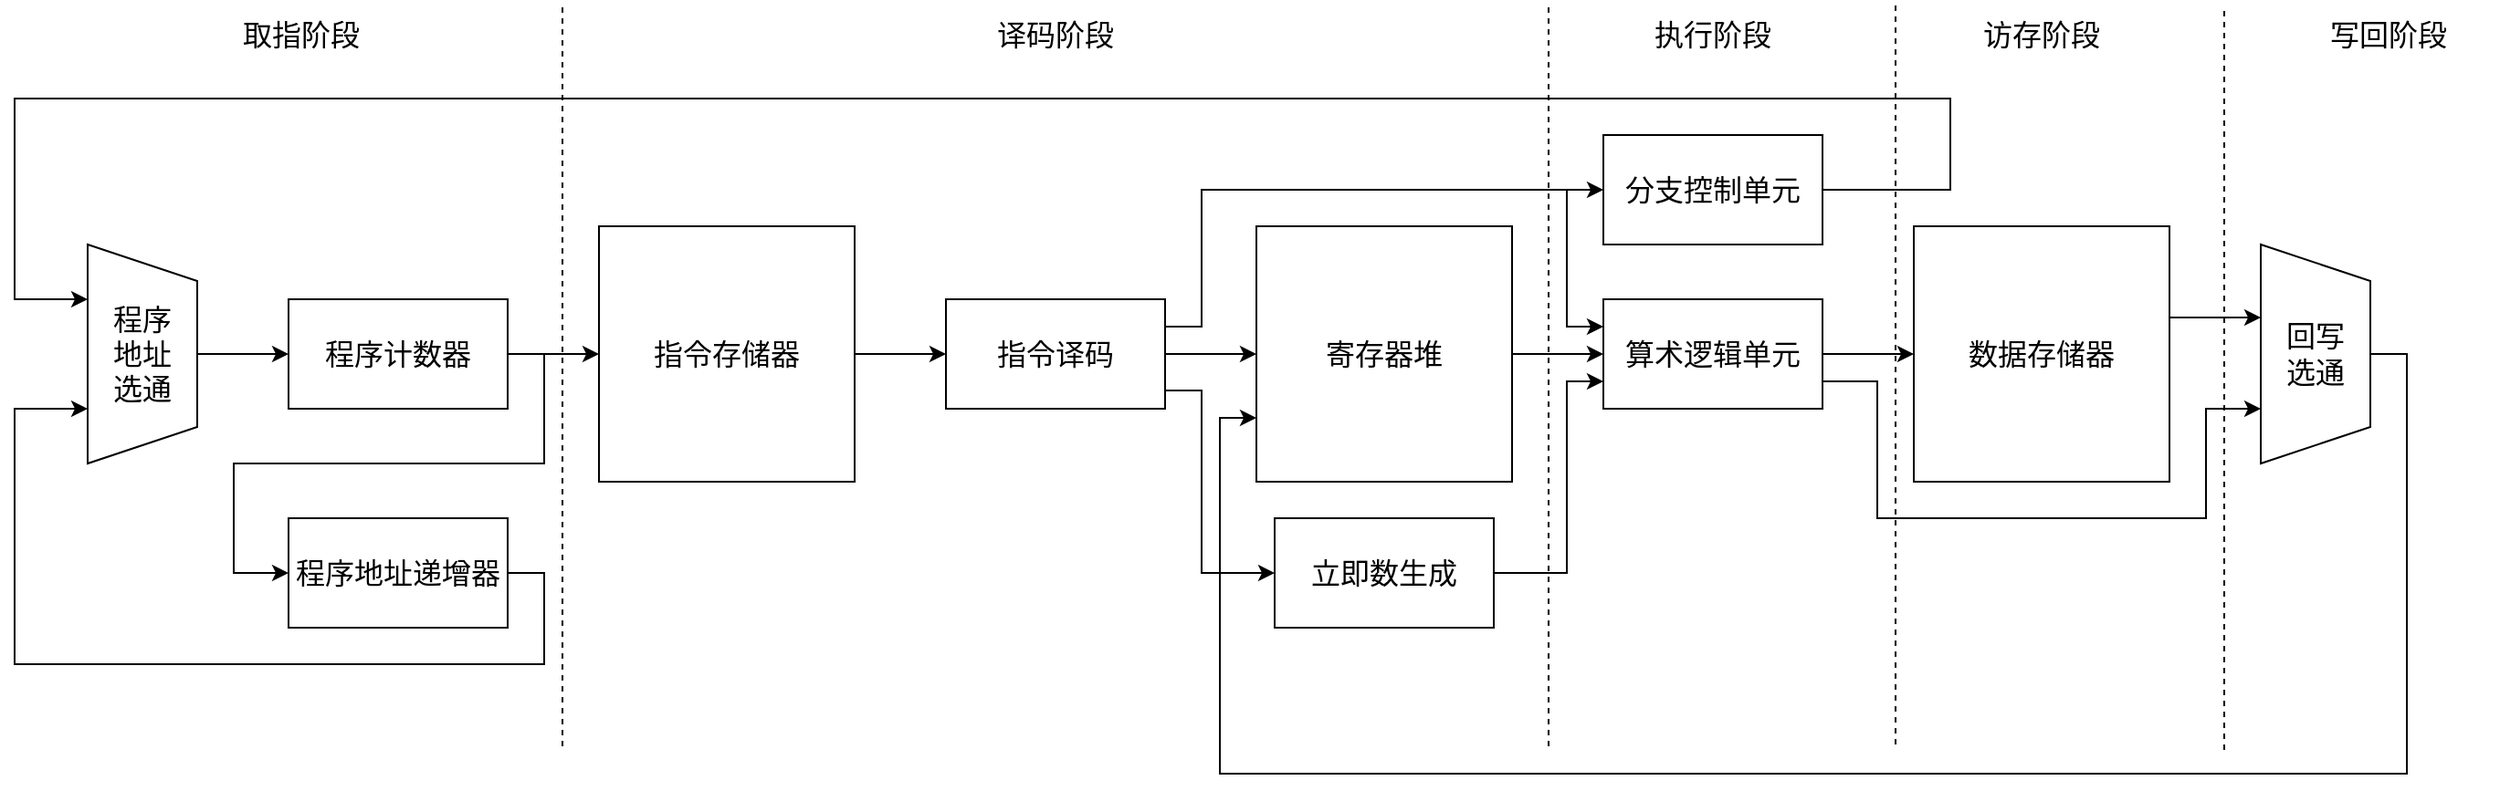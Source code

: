 <mxfile version="17.1.3" type="github">
  <diagram id="-2yhpJCkZR2bGL4vZhdu" name="Page-1">
    <mxGraphModel dx="2253" dy="1952" grid="1" gridSize="10" guides="1" tooltips="1" connect="1" arrows="1" fold="1" page="1" pageScale="1" pageWidth="827" pageHeight="1169" math="0" shadow="0">
      <root>
        <mxCell id="0" />
        <mxCell id="1" parent="0" />
        <mxCell id="5vCJ_8o0VIMFx-cSBBm2-9" style="edgeStyle=orthogonalEdgeStyle;rounded=0;orthogonalLoop=1;jettySize=auto;html=1;exitX=1;exitY=0.5;exitDx=0;exitDy=0;entryX=0;entryY=0.5;entryDx=0;entryDy=0;fontFamily=Helvetica;fontSize=16;" edge="1" parent="1" source="5vCJ_8o0VIMFx-cSBBm2-7" target="5vCJ_8o0VIMFx-cSBBm2-8">
          <mxGeometry relative="1" as="geometry" />
        </mxCell>
        <mxCell id="5vCJ_8o0VIMFx-cSBBm2-34" style="edgeStyle=orthogonalEdgeStyle;rounded=0;orthogonalLoop=1;jettySize=auto;html=1;exitX=1;exitY=0.5;exitDx=0;exitDy=0;entryX=0;entryY=0.5;entryDx=0;entryDy=0;fontFamily=Helvetica;fontSize=16;" edge="1" parent="1" source="5vCJ_8o0VIMFx-cSBBm2-7" target="5vCJ_8o0VIMFx-cSBBm2-33">
          <mxGeometry relative="1" as="geometry">
            <Array as="points">
              <mxPoint x="210" y="190" />
              <mxPoint x="210" y="250" />
              <mxPoint x="40" y="250" />
              <mxPoint x="40" y="310" />
            </Array>
          </mxGeometry>
        </mxCell>
        <mxCell id="5vCJ_8o0VIMFx-cSBBm2-7" value="程序计数器" style="rounded=0;whiteSpace=wrap;html=1;strokeWidth=1;fontFamily=Helvetica;fontSize=16;" vertex="1" parent="1">
          <mxGeometry x="70" y="160" width="120" height="60" as="geometry" />
        </mxCell>
        <mxCell id="5vCJ_8o0VIMFx-cSBBm2-12" style="edgeStyle=orthogonalEdgeStyle;rounded=0;orthogonalLoop=1;jettySize=auto;html=1;exitX=1;exitY=0.5;exitDx=0;exitDy=0;fontFamily=Helvetica;fontSize=16;" edge="1" parent="1" source="5vCJ_8o0VIMFx-cSBBm2-8" target="5vCJ_8o0VIMFx-cSBBm2-11">
          <mxGeometry relative="1" as="geometry" />
        </mxCell>
        <mxCell id="5vCJ_8o0VIMFx-cSBBm2-8" value="指令存储器&lt;br&gt;" style="whiteSpace=wrap;html=1;aspect=fixed;fontFamily=Helvetica;fontSize=16;strokeWidth=1;" vertex="1" parent="1">
          <mxGeometry x="240" y="120" width="140" height="140" as="geometry" />
        </mxCell>
        <mxCell id="5vCJ_8o0VIMFx-cSBBm2-16" value="" style="edgeStyle=orthogonalEdgeStyle;rounded=0;orthogonalLoop=1;jettySize=auto;html=1;fontFamily=Helvetica;fontSize=16;" edge="1" parent="1" source="5vCJ_8o0VIMFx-cSBBm2-10" target="5vCJ_8o0VIMFx-cSBBm2-13">
          <mxGeometry relative="1" as="geometry" />
        </mxCell>
        <mxCell id="5vCJ_8o0VIMFx-cSBBm2-10" value="寄存器堆&lt;br&gt;" style="whiteSpace=wrap;html=1;aspect=fixed;fontFamily=Helvetica;fontSize=16;strokeWidth=1;" vertex="1" parent="1">
          <mxGeometry x="600" y="120" width="140" height="140" as="geometry" />
        </mxCell>
        <mxCell id="5vCJ_8o0VIMFx-cSBBm2-15" style="edgeStyle=orthogonalEdgeStyle;rounded=0;orthogonalLoop=1;jettySize=auto;html=1;exitX=1;exitY=0.5;exitDx=0;exitDy=0;entryX=0;entryY=0.5;entryDx=0;entryDy=0;fontFamily=Helvetica;fontSize=16;" edge="1" parent="1" source="5vCJ_8o0VIMFx-cSBBm2-11" target="5vCJ_8o0VIMFx-cSBBm2-10">
          <mxGeometry relative="1" as="geometry" />
        </mxCell>
        <mxCell id="5vCJ_8o0VIMFx-cSBBm2-20" style="edgeStyle=orthogonalEdgeStyle;rounded=0;orthogonalLoop=1;jettySize=auto;html=1;entryX=0;entryY=0.5;entryDx=0;entryDy=0;fontFamily=Helvetica;fontSize=16;exitX=1;exitY=0.75;exitDx=0;exitDy=0;" edge="1" parent="1" source="5vCJ_8o0VIMFx-cSBBm2-11" target="5vCJ_8o0VIMFx-cSBBm2-19">
          <mxGeometry relative="1" as="geometry">
            <mxPoint x="550" y="220" as="sourcePoint" />
            <Array as="points">
              <mxPoint x="550" y="210" />
              <mxPoint x="570" y="210" />
              <mxPoint x="570" y="310" />
            </Array>
          </mxGeometry>
        </mxCell>
        <mxCell id="5vCJ_8o0VIMFx-cSBBm2-22" style="edgeStyle=orthogonalEdgeStyle;rounded=0;orthogonalLoop=1;jettySize=auto;html=1;exitX=1;exitY=0.25;exitDx=0;exitDy=0;fontFamily=Helvetica;fontSize=16;entryX=0;entryY=0.25;entryDx=0;entryDy=0;" edge="1" parent="1" source="5vCJ_8o0VIMFx-cSBBm2-11" target="5vCJ_8o0VIMFx-cSBBm2-13">
          <mxGeometry relative="1" as="geometry">
            <mxPoint x="570" y="90" as="targetPoint" />
            <Array as="points">
              <mxPoint x="570" y="175" />
              <mxPoint x="570" y="100" />
              <mxPoint x="770" y="100" />
              <mxPoint x="770" y="175" />
            </Array>
          </mxGeometry>
        </mxCell>
        <mxCell id="5vCJ_8o0VIMFx-cSBBm2-37" style="edgeStyle=orthogonalEdgeStyle;rounded=0;orthogonalLoop=1;jettySize=auto;html=1;exitX=1;exitY=0.25;exitDx=0;exitDy=0;entryX=0;entryY=0.5;entryDx=0;entryDy=0;fontFamily=Helvetica;fontSize=16;" edge="1" parent="1" source="5vCJ_8o0VIMFx-cSBBm2-11" target="5vCJ_8o0VIMFx-cSBBm2-36">
          <mxGeometry relative="1" as="geometry">
            <Array as="points">
              <mxPoint x="570" y="175" />
              <mxPoint x="570" y="100" />
            </Array>
          </mxGeometry>
        </mxCell>
        <mxCell id="5vCJ_8o0VIMFx-cSBBm2-11" value="指令译码" style="rounded=0;whiteSpace=wrap;html=1;fontFamily=Helvetica;fontSize=16;strokeWidth=1;" vertex="1" parent="1">
          <mxGeometry x="430" y="160" width="120" height="60" as="geometry" />
        </mxCell>
        <mxCell id="5vCJ_8o0VIMFx-cSBBm2-17" value="" style="edgeStyle=orthogonalEdgeStyle;rounded=0;orthogonalLoop=1;jettySize=auto;html=1;fontFamily=Helvetica;fontSize=16;" edge="1" parent="1" source="5vCJ_8o0VIMFx-cSBBm2-13" target="5vCJ_8o0VIMFx-cSBBm2-14">
          <mxGeometry relative="1" as="geometry" />
        </mxCell>
        <mxCell id="5vCJ_8o0VIMFx-cSBBm2-29" style="edgeStyle=orthogonalEdgeStyle;rounded=0;orthogonalLoop=1;jettySize=auto;html=1;exitX=1;exitY=0.75;exitDx=0;exitDy=0;fontFamily=Helvetica;fontSize=16;entryX=0.75;entryY=1;entryDx=0;entryDy=0;" edge="1" parent="1" source="5vCJ_8o0VIMFx-cSBBm2-13" target="5vCJ_8o0VIMFx-cSBBm2-27">
          <mxGeometry relative="1" as="geometry">
            <mxPoint x="940" y="310" as="targetPoint" />
            <Array as="points">
              <mxPoint x="940" y="205" />
              <mxPoint x="940" y="280" />
              <mxPoint x="1120" y="280" />
              <mxPoint x="1120" y="220" />
            </Array>
          </mxGeometry>
        </mxCell>
        <mxCell id="5vCJ_8o0VIMFx-cSBBm2-13" value="算术逻辑单元" style="rounded=0;whiteSpace=wrap;html=1;fontFamily=Helvetica;fontSize=16;strokeWidth=1;" vertex="1" parent="1">
          <mxGeometry x="790" y="160" width="120" height="60" as="geometry" />
        </mxCell>
        <mxCell id="5vCJ_8o0VIMFx-cSBBm2-28" value="" style="edgeStyle=orthogonalEdgeStyle;rounded=0;orthogonalLoop=1;jettySize=auto;html=1;fontFamily=Helvetica;fontSize=16;" edge="1" parent="1" source="5vCJ_8o0VIMFx-cSBBm2-14" target="5vCJ_8o0VIMFx-cSBBm2-27">
          <mxGeometry relative="1" as="geometry">
            <Array as="points">
              <mxPoint x="1120" y="170" />
              <mxPoint x="1120" y="170" />
            </Array>
          </mxGeometry>
        </mxCell>
        <mxCell id="5vCJ_8o0VIMFx-cSBBm2-14" value="数据存储器" style="whiteSpace=wrap;html=1;aspect=fixed;fontFamily=Helvetica;fontSize=16;strokeWidth=1;" vertex="1" parent="1">
          <mxGeometry x="960" y="120" width="140" height="140" as="geometry" />
        </mxCell>
        <mxCell id="5vCJ_8o0VIMFx-cSBBm2-21" style="edgeStyle=orthogonalEdgeStyle;rounded=0;orthogonalLoop=1;jettySize=auto;html=1;exitX=1;exitY=0.5;exitDx=0;exitDy=0;entryX=0;entryY=0.75;entryDx=0;entryDy=0;fontFamily=Helvetica;fontSize=16;" edge="1" parent="1" source="5vCJ_8o0VIMFx-cSBBm2-19" target="5vCJ_8o0VIMFx-cSBBm2-13">
          <mxGeometry relative="1" as="geometry">
            <Array as="points">
              <mxPoint x="770" y="310" />
              <mxPoint x="770" y="205" />
            </Array>
          </mxGeometry>
        </mxCell>
        <mxCell id="5vCJ_8o0VIMFx-cSBBm2-19" value="立即数生成" style="rounded=0;whiteSpace=wrap;html=1;fontFamily=Helvetica;fontSize=16;strokeWidth=1;" vertex="1" parent="1">
          <mxGeometry x="610" y="280" width="120" height="60" as="geometry" />
        </mxCell>
        <mxCell id="5vCJ_8o0VIMFx-cSBBm2-30" style="edgeStyle=orthogonalEdgeStyle;rounded=0;orthogonalLoop=1;jettySize=auto;html=1;exitX=0.5;exitY=0;exitDx=0;exitDy=0;entryX=0;entryY=0.75;entryDx=0;entryDy=0;fontFamily=Helvetica;fontSize=16;" edge="1" parent="1" source="5vCJ_8o0VIMFx-cSBBm2-27" target="5vCJ_8o0VIMFx-cSBBm2-10">
          <mxGeometry relative="1" as="geometry">
            <Array as="points">
              <mxPoint x="1230" y="190" />
              <mxPoint x="1230" y="420" />
              <mxPoint x="580" y="420" />
              <mxPoint x="580" y="225" />
            </Array>
          </mxGeometry>
        </mxCell>
        <mxCell id="5vCJ_8o0VIMFx-cSBBm2-27" value="回写&lt;br&gt;选通" style="shape=trapezoid;perimeter=trapezoidPerimeter;whiteSpace=wrap;html=1;fixedSize=1;fontFamily=Helvetica;fontSize=16;strokeWidth=1;direction=south;" vertex="1" parent="1">
          <mxGeometry x="1150" y="130" width="60" height="120" as="geometry" />
        </mxCell>
        <mxCell id="5vCJ_8o0VIMFx-cSBBm2-32" style="edgeStyle=orthogonalEdgeStyle;rounded=0;orthogonalLoop=1;jettySize=auto;html=1;exitX=0.5;exitY=0;exitDx=0;exitDy=0;entryX=0;entryY=0.5;entryDx=0;entryDy=0;fontFamily=Helvetica;fontSize=16;" edge="1" parent="1" source="5vCJ_8o0VIMFx-cSBBm2-31" target="5vCJ_8o0VIMFx-cSBBm2-7">
          <mxGeometry relative="1" as="geometry" />
        </mxCell>
        <mxCell id="5vCJ_8o0VIMFx-cSBBm2-31" value="程序&lt;br&gt;地址&lt;br&gt;选通" style="shape=trapezoid;perimeter=trapezoidPerimeter;whiteSpace=wrap;html=1;fixedSize=1;fontFamily=Helvetica;fontSize=16;strokeWidth=1;direction=south;labelBackgroundColor=none;gradientColor=none;fillColor=none;" vertex="1" parent="1">
          <mxGeometry x="-40" y="130" width="60" height="120" as="geometry" />
        </mxCell>
        <mxCell id="5vCJ_8o0VIMFx-cSBBm2-35" style="edgeStyle=orthogonalEdgeStyle;rounded=0;orthogonalLoop=1;jettySize=auto;html=1;exitX=1;exitY=0.5;exitDx=0;exitDy=0;entryX=0.75;entryY=1;entryDx=0;entryDy=0;fontFamily=Helvetica;fontSize=16;" edge="1" parent="1" source="5vCJ_8o0VIMFx-cSBBm2-33" target="5vCJ_8o0VIMFx-cSBBm2-31">
          <mxGeometry relative="1" as="geometry">
            <Array as="points">
              <mxPoint x="210" y="310" />
              <mxPoint x="210" y="360" />
              <mxPoint x="-80" y="360" />
              <mxPoint x="-80" y="220" />
            </Array>
          </mxGeometry>
        </mxCell>
        <mxCell id="5vCJ_8o0VIMFx-cSBBm2-33" value="程序地址递增器" style="rounded=0;whiteSpace=wrap;html=1;strokeWidth=1;fontFamily=Helvetica;fontSize=16;" vertex="1" parent="1">
          <mxGeometry x="70" y="280" width="120" height="60" as="geometry" />
        </mxCell>
        <mxCell id="5vCJ_8o0VIMFx-cSBBm2-38" style="edgeStyle=orthogonalEdgeStyle;rounded=0;orthogonalLoop=1;jettySize=auto;html=1;exitX=1;exitY=0.5;exitDx=0;exitDy=0;fontFamily=Helvetica;fontSize=16;entryX=0.25;entryY=1;entryDx=0;entryDy=0;" edge="1" parent="1" source="5vCJ_8o0VIMFx-cSBBm2-36" target="5vCJ_8o0VIMFx-cSBBm2-31">
          <mxGeometry relative="1" as="geometry">
            <mxPoint x="180" y="140" as="targetPoint" />
            <Array as="points">
              <mxPoint x="980" y="100" />
              <mxPoint x="980" y="50" />
              <mxPoint x="-80" y="50" />
              <mxPoint x="-80" y="160" />
            </Array>
          </mxGeometry>
        </mxCell>
        <mxCell id="5vCJ_8o0VIMFx-cSBBm2-36" value="分支控制单元" style="rounded=0;whiteSpace=wrap;html=1;fontFamily=Helvetica;fontSize=16;strokeWidth=1;" vertex="1" parent="1">
          <mxGeometry x="790" y="70" width="120" height="60" as="geometry" />
        </mxCell>
        <mxCell id="5vCJ_8o0VIMFx-cSBBm2-40" value="" style="endArrow=none;dashed=1;html=1;rounded=0;fontFamily=Helvetica;fontSize=16;" edge="1" parent="1">
          <mxGeometry width="50" height="50" relative="1" as="geometry">
            <mxPoint x="220" y="405" as="sourcePoint" />
            <mxPoint x="220" y="-2" as="targetPoint" />
          </mxGeometry>
        </mxCell>
        <mxCell id="5vCJ_8o0VIMFx-cSBBm2-41" value="" style="endArrow=none;dashed=1;html=1;rounded=0;fontFamily=Helvetica;fontSize=16;" edge="1" parent="1">
          <mxGeometry width="50" height="50" relative="1" as="geometry">
            <mxPoint x="1130" y="407" as="sourcePoint" />
            <mxPoint x="1130" as="targetPoint" />
          </mxGeometry>
        </mxCell>
        <mxCell id="5vCJ_8o0VIMFx-cSBBm2-42" value="" style="endArrow=none;dashed=1;html=1;rounded=0;fontFamily=Helvetica;fontSize=16;" edge="1" parent="1">
          <mxGeometry width="50" height="50" relative="1" as="geometry">
            <mxPoint x="760" y="405" as="sourcePoint" />
            <mxPoint x="760" y="-2" as="targetPoint" />
          </mxGeometry>
        </mxCell>
        <mxCell id="5vCJ_8o0VIMFx-cSBBm2-43" value="" style="endArrow=none;dashed=1;html=1;rounded=0;fontFamily=Helvetica;fontSize=16;" edge="1" parent="1">
          <mxGeometry width="50" height="50" relative="1" as="geometry">
            <mxPoint x="950" y="404" as="sourcePoint" />
            <mxPoint x="950" y="-3" as="targetPoint" />
          </mxGeometry>
        </mxCell>
        <mxCell id="5vCJ_8o0VIMFx-cSBBm2-45" value="取指阶段" style="text;html=1;strokeColor=none;fillColor=none;align=center;verticalAlign=middle;whiteSpace=wrap;rounded=0;fontFamily=Helvetica;fontSize=16;" vertex="1" parent="1">
          <mxGeometry x="17" width="120" height="30" as="geometry" />
        </mxCell>
        <mxCell id="5vCJ_8o0VIMFx-cSBBm2-46" value="译码阶段" style="text;html=1;strokeColor=none;fillColor=none;align=center;verticalAlign=middle;whiteSpace=wrap;rounded=0;fontFamily=Helvetica;fontSize=16;" vertex="1" parent="1">
          <mxGeometry x="430" width="120" height="30" as="geometry" />
        </mxCell>
        <mxCell id="5vCJ_8o0VIMFx-cSBBm2-47" value="执行阶段" style="text;html=1;strokeColor=none;fillColor=none;align=center;verticalAlign=middle;whiteSpace=wrap;rounded=0;fontFamily=Helvetica;fontSize=16;" vertex="1" parent="1">
          <mxGeometry x="790" width="120" height="30" as="geometry" />
        </mxCell>
        <mxCell id="5vCJ_8o0VIMFx-cSBBm2-48" value="访存阶段" style="text;html=1;strokeColor=none;fillColor=none;align=center;verticalAlign=middle;whiteSpace=wrap;rounded=0;fontFamily=Helvetica;fontSize=16;" vertex="1" parent="1">
          <mxGeometry x="970" width="120" height="30" as="geometry" />
        </mxCell>
        <mxCell id="5vCJ_8o0VIMFx-cSBBm2-49" value="写回阶段" style="text;html=1;strokeColor=none;fillColor=none;align=center;verticalAlign=middle;whiteSpace=wrap;rounded=0;fontFamily=Helvetica;fontSize=16;" vertex="1" parent="1">
          <mxGeometry x="1160" width="120" height="30" as="geometry" />
        </mxCell>
      </root>
    </mxGraphModel>
  </diagram>
</mxfile>
